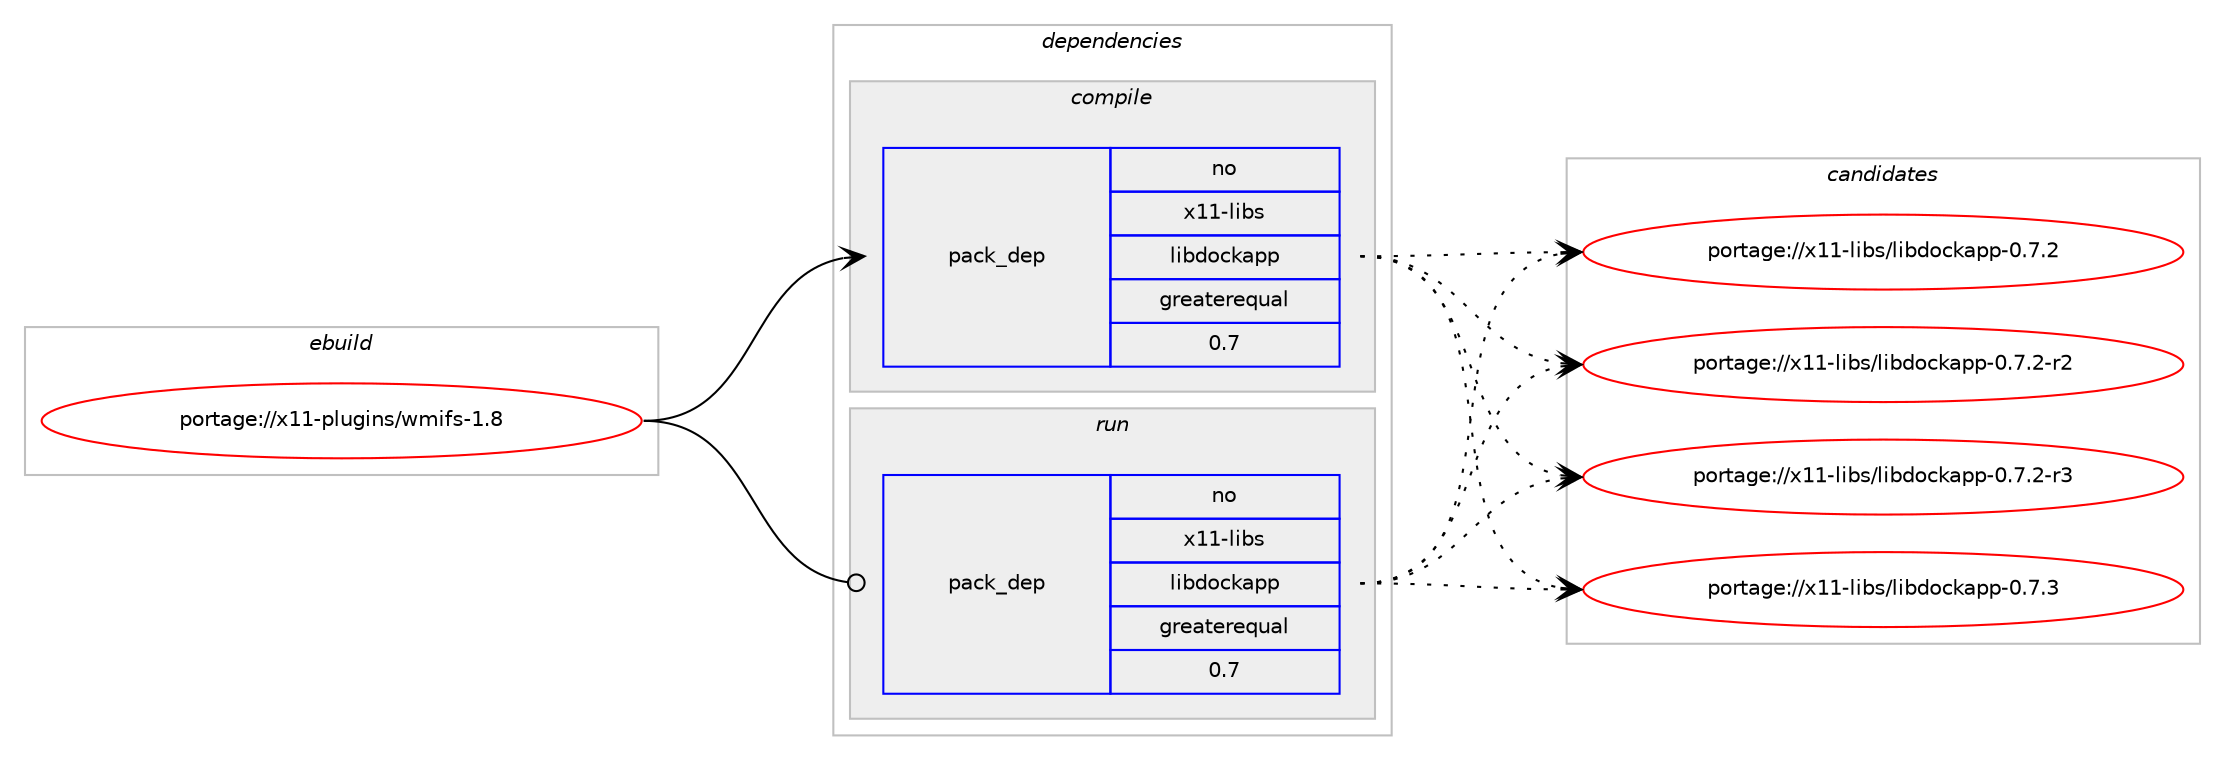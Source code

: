 digraph prolog {

# *************
# Graph options
# *************

newrank=true;
concentrate=true;
compound=true;
graph [rankdir=LR,fontname=Helvetica,fontsize=10,ranksep=1.5];#, ranksep=2.5, nodesep=0.2];
edge  [arrowhead=vee];
node  [fontname=Helvetica,fontsize=10];

# **********
# The ebuild
# **********

subgraph cluster_leftcol {
color=gray;
rank=same;
label=<<i>ebuild</i>>;
id [label="portage://x11-plugins/wmifs-1.8", color=red, width=4, href="../x11-plugins/wmifs-1.8.svg"];
}

# ****************
# The dependencies
# ****************

subgraph cluster_midcol {
color=gray;
label=<<i>dependencies</i>>;
subgraph cluster_compile {
fillcolor="#eeeeee";
style=filled;
label=<<i>compile</i>>;
# *** BEGIN UNKNOWN DEPENDENCY TYPE (TODO) ***
# id -> package_dependency(portage://x11-plugins/wmifs-1.8,install,no,x11-libs,libX11,none,[,,],[],[])
# *** END UNKNOWN DEPENDENCY TYPE (TODO) ***

# *** BEGIN UNKNOWN DEPENDENCY TYPE (TODO) ***
# id -> package_dependency(portage://x11-plugins/wmifs-1.8,install,no,x11-libs,libXpm,none,[,,],[],[])
# *** END UNKNOWN DEPENDENCY TYPE (TODO) ***

subgraph pack1411 {
dependency3882 [label=<<TABLE BORDER="0" CELLBORDER="1" CELLSPACING="0" CELLPADDING="4" WIDTH="220"><TR><TD ROWSPAN="6" CELLPADDING="30">pack_dep</TD></TR><TR><TD WIDTH="110">no</TD></TR><TR><TD>x11-libs</TD></TR><TR><TD>libdockapp</TD></TR><TR><TD>greaterequal</TD></TR><TR><TD>0.7</TD></TR></TABLE>>, shape=none, color=blue];
}
id:e -> dependency3882:w [weight=20,style="solid",arrowhead="vee"];
}
subgraph cluster_compileandrun {
fillcolor="#eeeeee";
style=filled;
label=<<i>compile and run</i>>;
}
subgraph cluster_run {
fillcolor="#eeeeee";
style=filled;
label=<<i>run</i>>;
# *** BEGIN UNKNOWN DEPENDENCY TYPE (TODO) ***
# id -> package_dependency(portage://x11-plugins/wmifs-1.8,run,no,x11-libs,libX11,none,[,,],[],[])
# *** END UNKNOWN DEPENDENCY TYPE (TODO) ***

# *** BEGIN UNKNOWN DEPENDENCY TYPE (TODO) ***
# id -> package_dependency(portage://x11-plugins/wmifs-1.8,run,no,x11-libs,libXpm,none,[,,],[],[])
# *** END UNKNOWN DEPENDENCY TYPE (TODO) ***

subgraph pack1412 {
dependency3883 [label=<<TABLE BORDER="0" CELLBORDER="1" CELLSPACING="0" CELLPADDING="4" WIDTH="220"><TR><TD ROWSPAN="6" CELLPADDING="30">pack_dep</TD></TR><TR><TD WIDTH="110">no</TD></TR><TR><TD>x11-libs</TD></TR><TR><TD>libdockapp</TD></TR><TR><TD>greaterequal</TD></TR><TR><TD>0.7</TD></TR></TABLE>>, shape=none, color=blue];
}
id:e -> dependency3883:w [weight=20,style="solid",arrowhead="odot"];
}
}

# **************
# The candidates
# **************

subgraph cluster_choices {
rank=same;
color=gray;
label=<<i>candidates</i>>;

subgraph choice1411 {
color=black;
nodesep=1;
choice1204949451081059811547108105981001119910797112112454846554650 [label="portage://x11-libs/libdockapp-0.7.2", color=red, width=4,href="../x11-libs/libdockapp-0.7.2.svg"];
choice12049494510810598115471081059810011199107971121124548465546504511450 [label="portage://x11-libs/libdockapp-0.7.2-r2", color=red, width=4,href="../x11-libs/libdockapp-0.7.2-r2.svg"];
choice12049494510810598115471081059810011199107971121124548465546504511451 [label="portage://x11-libs/libdockapp-0.7.2-r3", color=red, width=4,href="../x11-libs/libdockapp-0.7.2-r3.svg"];
choice1204949451081059811547108105981001119910797112112454846554651 [label="portage://x11-libs/libdockapp-0.7.3", color=red, width=4,href="../x11-libs/libdockapp-0.7.3.svg"];
dependency3882:e -> choice1204949451081059811547108105981001119910797112112454846554650:w [style=dotted,weight="100"];
dependency3882:e -> choice12049494510810598115471081059810011199107971121124548465546504511450:w [style=dotted,weight="100"];
dependency3882:e -> choice12049494510810598115471081059810011199107971121124548465546504511451:w [style=dotted,weight="100"];
dependency3882:e -> choice1204949451081059811547108105981001119910797112112454846554651:w [style=dotted,weight="100"];
}
subgraph choice1412 {
color=black;
nodesep=1;
choice1204949451081059811547108105981001119910797112112454846554650 [label="portage://x11-libs/libdockapp-0.7.2", color=red, width=4,href="../x11-libs/libdockapp-0.7.2.svg"];
choice12049494510810598115471081059810011199107971121124548465546504511450 [label="portage://x11-libs/libdockapp-0.7.2-r2", color=red, width=4,href="../x11-libs/libdockapp-0.7.2-r2.svg"];
choice12049494510810598115471081059810011199107971121124548465546504511451 [label="portage://x11-libs/libdockapp-0.7.2-r3", color=red, width=4,href="../x11-libs/libdockapp-0.7.2-r3.svg"];
choice1204949451081059811547108105981001119910797112112454846554651 [label="portage://x11-libs/libdockapp-0.7.3", color=red, width=4,href="../x11-libs/libdockapp-0.7.3.svg"];
dependency3883:e -> choice1204949451081059811547108105981001119910797112112454846554650:w [style=dotted,weight="100"];
dependency3883:e -> choice12049494510810598115471081059810011199107971121124548465546504511450:w [style=dotted,weight="100"];
dependency3883:e -> choice12049494510810598115471081059810011199107971121124548465546504511451:w [style=dotted,weight="100"];
dependency3883:e -> choice1204949451081059811547108105981001119910797112112454846554651:w [style=dotted,weight="100"];
}
}

}
